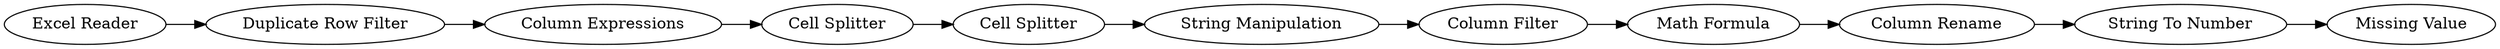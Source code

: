 digraph {
	"-1932983423683306243_1339" [label="Column Rename"]
	"-1932983423683306243_1315" [label="Duplicate Row Filter"]
	"-1932983423683306243_1336" [label="Cell Splitter"]
	"-1932983423683306243_1335" [label="Column Expressions"]
	"-1932983423683306243_1343" [label="Math Formula"]
	"-1932983423683306243_1340" [label="String Manipulation"]
	"-1093651249979432793_1778" [label="Excel Reader"]
	"-1932983423683306243_1344" [label="String To Number"]
	"-1932983423683306243_1338" [label="Column Filter"]
	"-1932983423683306243_1341" [label="Missing Value"]
	"-1932983423683306243_1342" [label="Cell Splitter"]
	"-1932983423683306243_1343" -> "-1932983423683306243_1339"
	"-1932983423683306243_1344" -> "-1932983423683306243_1341"
	"-1932983423683306243_1339" -> "-1932983423683306243_1344"
	"-1932983423683306243_1335" -> "-1932983423683306243_1336"
	"-1932983423683306243_1315" -> "-1932983423683306243_1335"
	"-1932983423683306243_1336" -> "-1932983423683306243_1342"
	"-1932983423683306243_1338" -> "-1932983423683306243_1343"
	"-1932983423683306243_1340" -> "-1932983423683306243_1338"
	"-1093651249979432793_1778" -> "-1932983423683306243_1315"
	"-1932983423683306243_1342" -> "-1932983423683306243_1340"
	rankdir=LR
}
